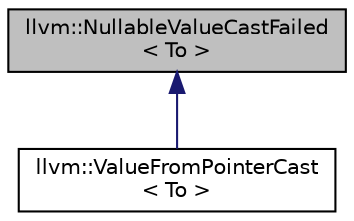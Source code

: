 digraph "llvm::NullableValueCastFailed&lt; To &gt;"
{
 // LATEX_PDF_SIZE
  bgcolor="transparent";
  edge [fontname="Helvetica",fontsize="10",labelfontname="Helvetica",labelfontsize="10"];
  node [fontname="Helvetica",fontsize="10",shape=record];
  Node1 [label="llvm::NullableValueCastFailed\l\< To \>",height=0.2,width=0.4,color="black", fillcolor="grey75", style="filled", fontcolor="black",tooltip="All of these cast traits are meant to be implementations for useful casts that users may want to use ..."];
  Node1 -> Node2 [dir="back",color="midnightblue",fontsize="10",style="solid",fontname="Helvetica"];
  Node2 [label="llvm::ValueFromPointerCast\l\< To \>",height=0.2,width=0.4,color="black",URL="$structllvm_1_1ValueFromPointerCast.html",tooltip="This cast trait provides casting for the specific case of casting to a value-typed object from a poin..."];
}
